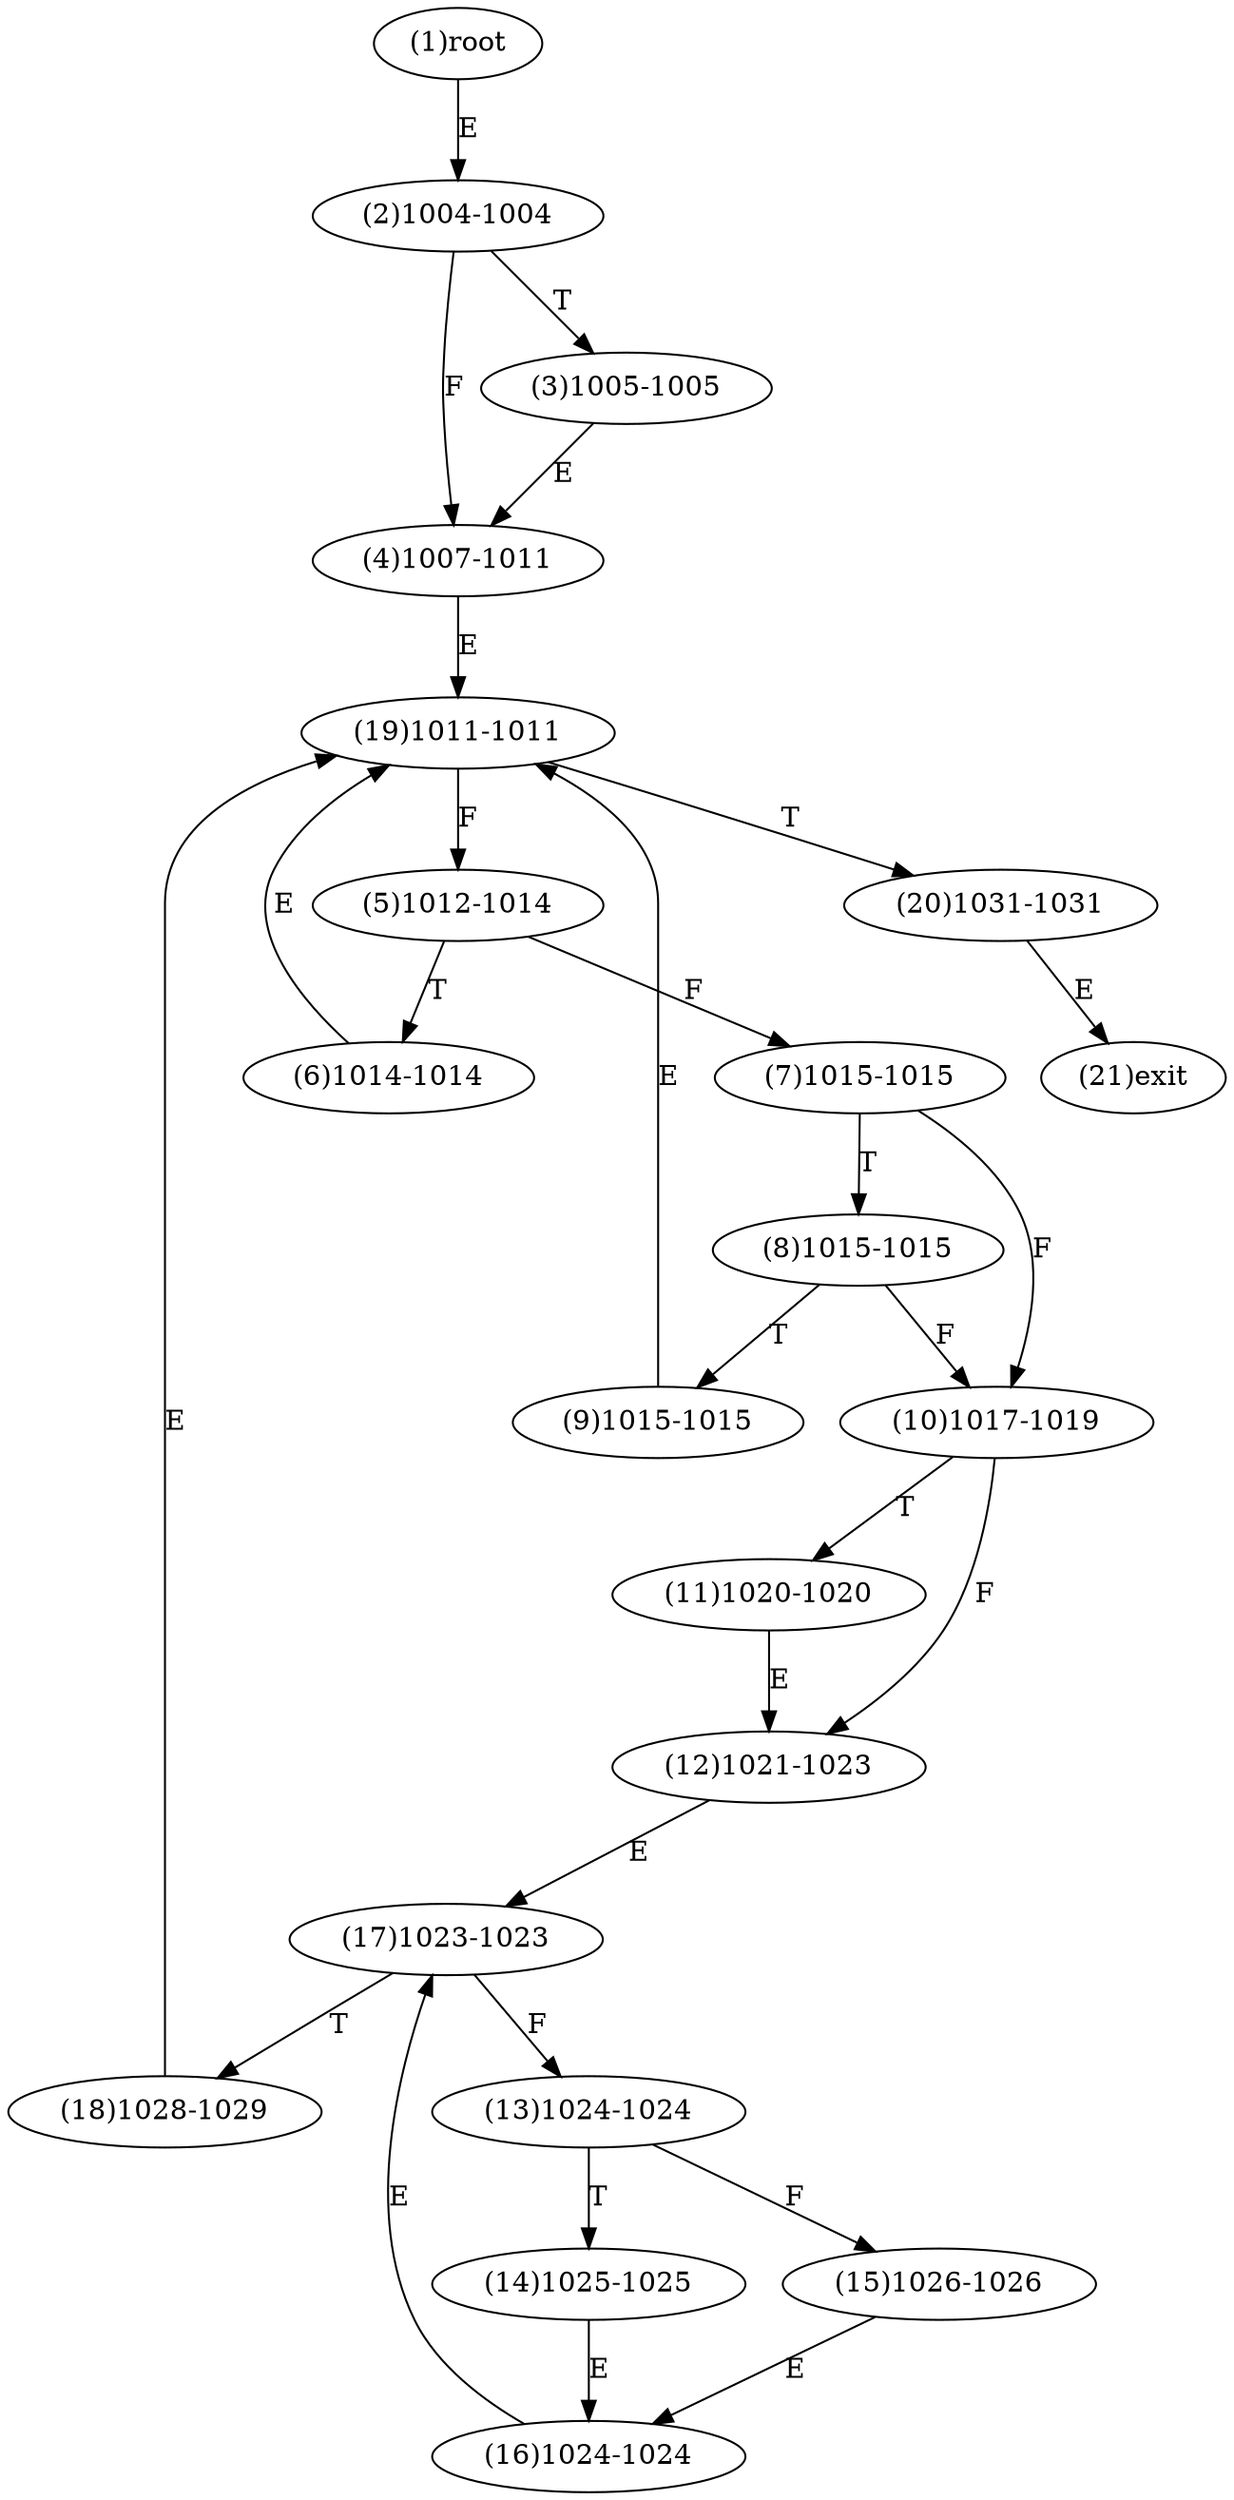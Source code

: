 digraph "" { 
1[ label="(1)root"];
2[ label="(2)1004-1004"];
3[ label="(3)1005-1005"];
4[ label="(4)1007-1011"];
5[ label="(5)1012-1014"];
6[ label="(6)1014-1014"];
7[ label="(7)1015-1015"];
8[ label="(8)1015-1015"];
9[ label="(9)1015-1015"];
10[ label="(10)1017-1019"];
11[ label="(11)1020-1020"];
12[ label="(12)1021-1023"];
13[ label="(13)1024-1024"];
14[ label="(14)1025-1025"];
15[ label="(15)1026-1026"];
17[ label="(17)1023-1023"];
16[ label="(16)1024-1024"];
19[ label="(19)1011-1011"];
18[ label="(18)1028-1029"];
21[ label="(21)exit"];
20[ label="(20)1031-1031"];
1->2[ label="E"];
2->4[ label="F"];
2->3[ label="T"];
3->4[ label="E"];
4->19[ label="E"];
5->7[ label="F"];
5->6[ label="T"];
6->19[ label="E"];
7->10[ label="F"];
7->8[ label="T"];
8->10[ label="F"];
8->9[ label="T"];
9->19[ label="E"];
10->12[ label="F"];
10->11[ label="T"];
11->12[ label="E"];
12->17[ label="E"];
13->15[ label="F"];
13->14[ label="T"];
14->16[ label="E"];
15->16[ label="E"];
16->17[ label="E"];
17->13[ label="F"];
17->18[ label="T"];
18->19[ label="E"];
19->5[ label="F"];
19->20[ label="T"];
20->21[ label="E"];
}